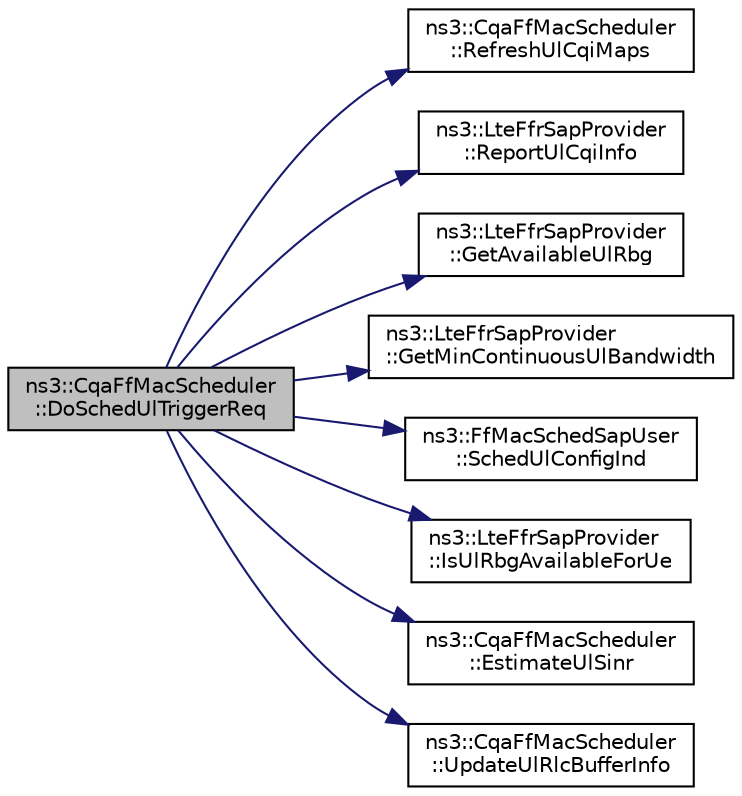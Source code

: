 digraph "ns3::CqaFfMacScheduler::DoSchedUlTriggerReq"
{
  edge [fontname="Helvetica",fontsize="10",labelfontname="Helvetica",labelfontsize="10"];
  node [fontname="Helvetica",fontsize="10",shape=record];
  rankdir="LR";
  Node1 [label="ns3::CqaFfMacScheduler\l::DoSchedUlTriggerReq",height=0.2,width=0.4,color="black", fillcolor="grey75", style="filled", fontcolor="black"];
  Node1 -> Node2 [color="midnightblue",fontsize="10",style="solid"];
  Node2 [label="ns3::CqaFfMacScheduler\l::RefreshUlCqiMaps",height=0.2,width=0.4,color="black", fillcolor="white", style="filled",URL="$d7/d75/classns3_1_1CqaFfMacScheduler.html#ad121d8c53a2aa28532e4ce32682d0dd2"];
  Node1 -> Node3 [color="midnightblue",fontsize="10",style="solid"];
  Node3 [label="ns3::LteFfrSapProvider\l::ReportUlCqiInfo",height=0.2,width=0.4,color="black", fillcolor="white", style="filled",URL="$d7/dab/classns3_1_1LteFfrSapProvider.html#a14e6bcaf7db6afcb42f75122717313b1",tooltip="ReportUlCqiInfo. "];
  Node1 -> Node4 [color="midnightblue",fontsize="10",style="solid"];
  Node4 [label="ns3::LteFfrSapProvider\l::GetAvailableUlRbg",height=0.2,width=0.4,color="black", fillcolor="white", style="filled",URL="$d7/dab/classns3_1_1LteFfrSapProvider.html#aafd23b22a27ec83e03d54795c122d175",tooltip="Get vector of available RB in UL for this Cell. "];
  Node1 -> Node5 [color="midnightblue",fontsize="10",style="solid"];
  Node5 [label="ns3::LteFfrSapProvider\l::GetMinContinuousUlBandwidth",height=0.2,width=0.4,color="black", fillcolor="white", style="filled",URL="$d7/dab/classns3_1_1LteFfrSapProvider.html#a78c8a0c801d8a7d4f2e853f5138fd577",tooltip="GetMinContinuousUlBandwidth. "];
  Node1 -> Node6 [color="midnightblue",fontsize="10",style="solid"];
  Node6 [label="ns3::FfMacSchedSapUser\l::SchedUlConfigInd",height=0.2,width=0.4,color="black", fillcolor="white", style="filled",URL="$df/d68/classns3_1_1FfMacSchedSapUser.html#a1b89636256701a84d990db7db8aea874"];
  Node1 -> Node7 [color="midnightblue",fontsize="10",style="solid"];
  Node7 [label="ns3::LteFfrSapProvider\l::IsUlRbgAvailableForUe",height=0.2,width=0.4,color="black", fillcolor="white", style="filled",URL="$d7/dab/classns3_1_1LteFfrSapProvider.html#a3ef80840549b8ea3d50d2cef8a9866e2",tooltip="Check if UE can be served on i-th RB in UL. "];
  Node1 -> Node8 [color="midnightblue",fontsize="10",style="solid"];
  Node8 [label="ns3::CqaFfMacScheduler\l::EstimateUlSinr",height=0.2,width=0.4,color="black", fillcolor="white", style="filled",URL="$d7/d75/classns3_1_1CqaFfMacScheduler.html#ad0d681a7fa2872f539e63c511485ae0e"];
  Node1 -> Node9 [color="midnightblue",fontsize="10",style="solid"];
  Node9 [label="ns3::CqaFfMacScheduler\l::UpdateUlRlcBufferInfo",height=0.2,width=0.4,color="black", fillcolor="white", style="filled",URL="$d7/d75/classns3_1_1CqaFfMacScheduler.html#a6a8ace20f79d661b0c8fc97dae918298"];
}
